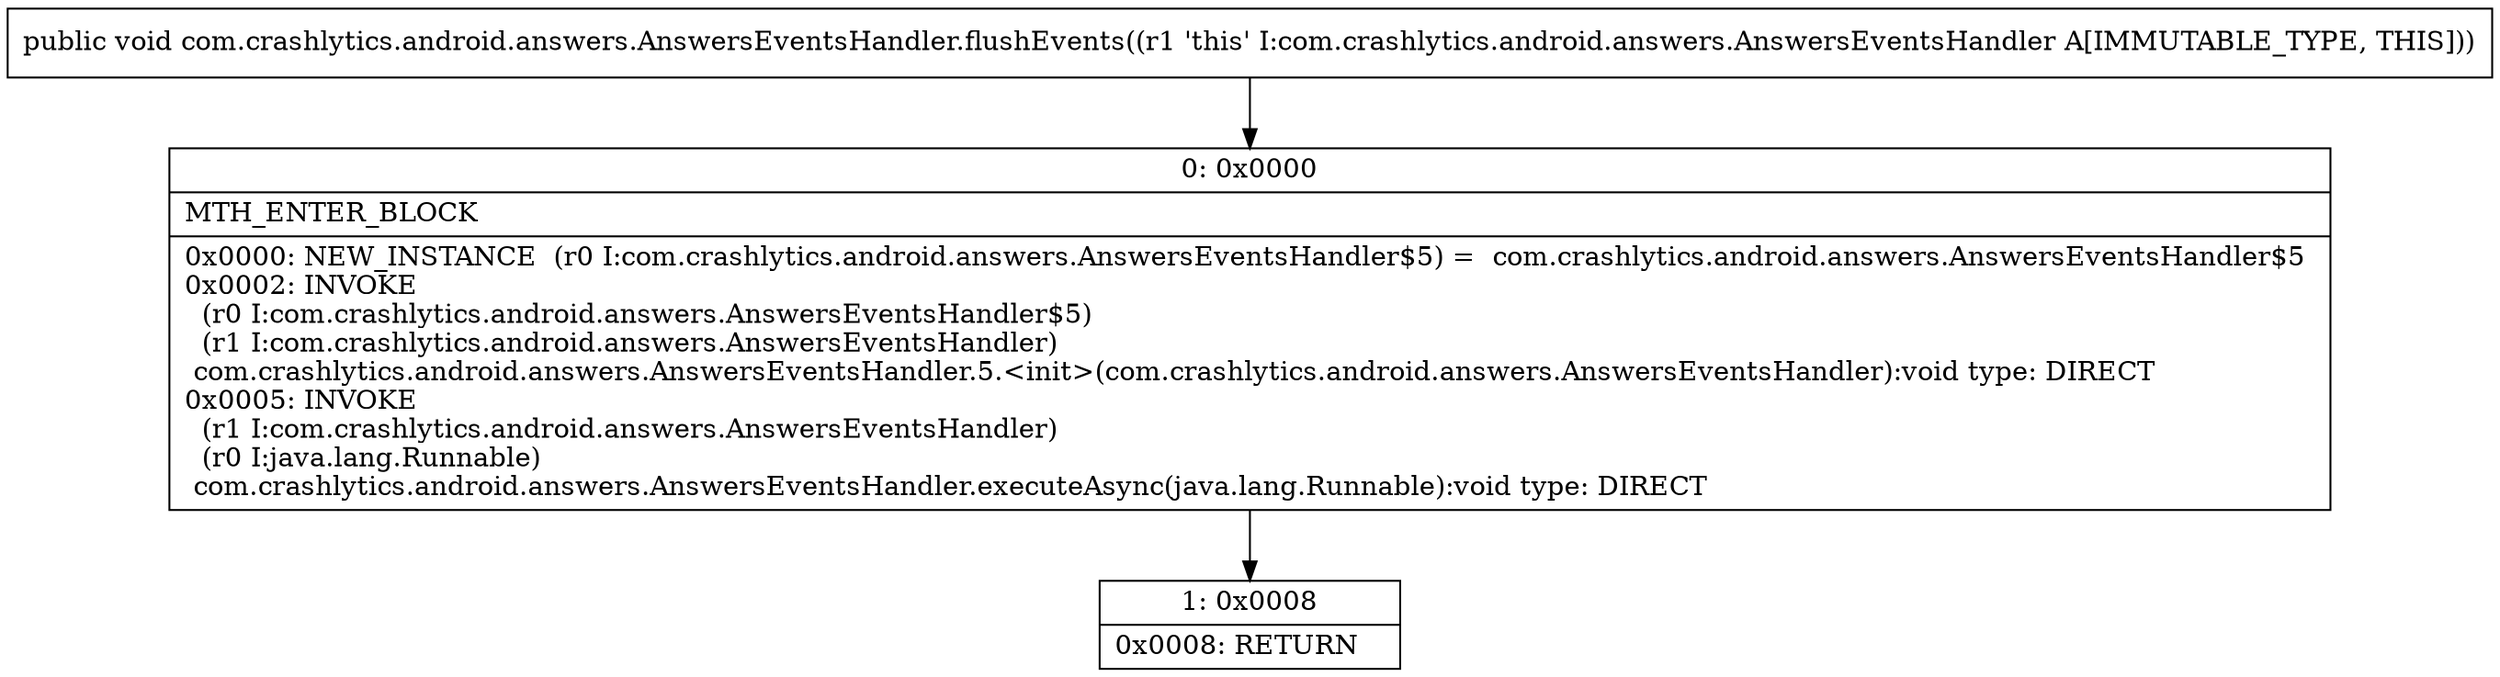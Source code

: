 digraph "CFG forcom.crashlytics.android.answers.AnswersEventsHandler.flushEvents()V" {
Node_0 [shape=record,label="{0\:\ 0x0000|MTH_ENTER_BLOCK\l|0x0000: NEW_INSTANCE  (r0 I:com.crashlytics.android.answers.AnswersEventsHandler$5) =  com.crashlytics.android.answers.AnswersEventsHandler$5 \l0x0002: INVOKE  \l  (r0 I:com.crashlytics.android.answers.AnswersEventsHandler$5)\l  (r1 I:com.crashlytics.android.answers.AnswersEventsHandler)\l com.crashlytics.android.answers.AnswersEventsHandler.5.\<init\>(com.crashlytics.android.answers.AnswersEventsHandler):void type: DIRECT \l0x0005: INVOKE  \l  (r1 I:com.crashlytics.android.answers.AnswersEventsHandler)\l  (r0 I:java.lang.Runnable)\l com.crashlytics.android.answers.AnswersEventsHandler.executeAsync(java.lang.Runnable):void type: DIRECT \l}"];
Node_1 [shape=record,label="{1\:\ 0x0008|0x0008: RETURN   \l}"];
MethodNode[shape=record,label="{public void com.crashlytics.android.answers.AnswersEventsHandler.flushEvents((r1 'this' I:com.crashlytics.android.answers.AnswersEventsHandler A[IMMUTABLE_TYPE, THIS])) }"];
MethodNode -> Node_0;
Node_0 -> Node_1;
}

